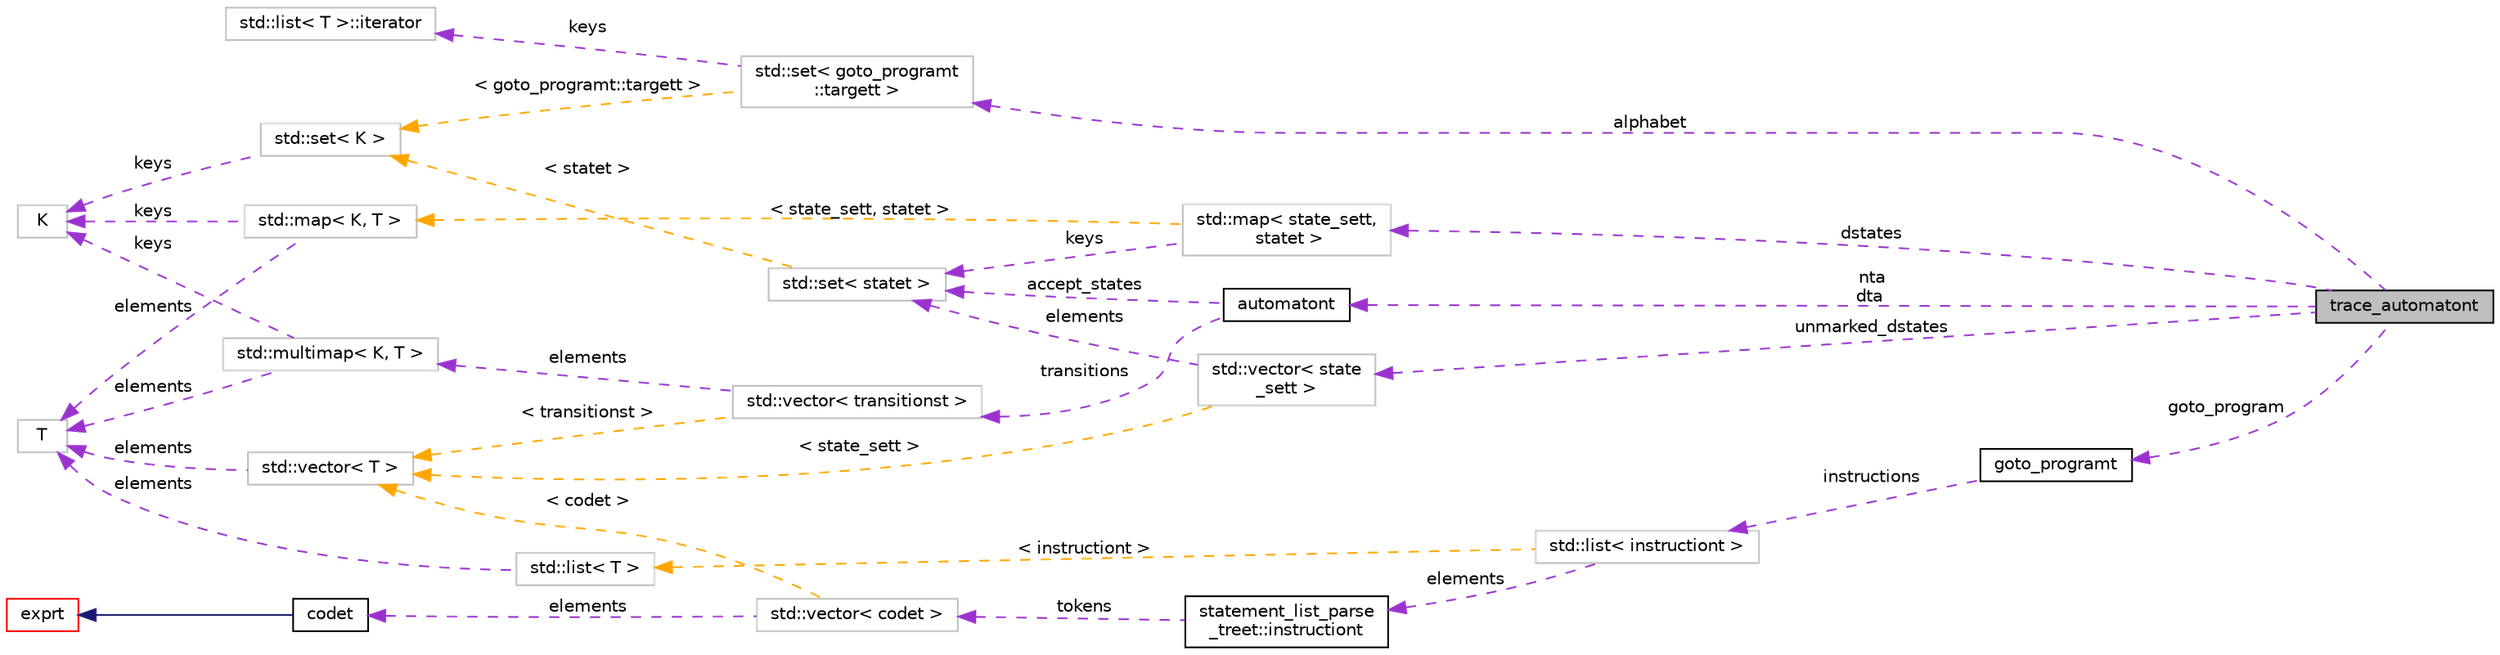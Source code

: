 digraph "trace_automatont"
{
 // LATEX_PDF_SIZE
  bgcolor="transparent";
  edge [fontname="Helvetica",fontsize="10",labelfontname="Helvetica",labelfontsize="10"];
  node [fontname="Helvetica",fontsize="10",shape=record];
  rankdir="LR";
  Node1 [label="trace_automatont",height=0.2,width=0.4,color="black", fillcolor="grey75", style="filled", fontcolor="black",tooltip=" "];
  Node2 -> Node1 [dir="back",color="darkorchid3",fontsize="10",style="dashed",label=" alphabet" ,fontname="Helvetica"];
  Node2 [label="std::set\< goto_programt\l::targett \>",height=0.2,width=0.4,color="grey75",tooltip=" "];
  Node3 -> Node2 [dir="back",color="darkorchid3",fontsize="10",style="dashed",label=" keys" ,fontname="Helvetica"];
  Node3 [label="std::list\< T \>::iterator",height=0.2,width=0.4,color="grey75",tooltip="STL iterator class."];
  Node4 -> Node2 [dir="back",color="orange",fontsize="10",style="dashed",label=" \< goto_programt::targett \>" ,fontname="Helvetica"];
  Node4 [label="std::set\< K \>",height=0.2,width=0.4,color="grey75",tooltip="STL class."];
  Node5 -> Node4 [dir="back",color="darkorchid3",fontsize="10",style="dashed",label=" keys" ,fontname="Helvetica"];
  Node5 [label="K",height=0.2,width=0.4,color="grey75",tooltip=" "];
  Node6 -> Node1 [dir="back",color="darkorchid3",fontsize="10",style="dashed",label=" unmarked_dstates" ,fontname="Helvetica"];
  Node6 [label="std::vector\< state\l_sett \>",height=0.2,width=0.4,color="grey75",tooltip=" "];
  Node7 -> Node6 [dir="back",color="darkorchid3",fontsize="10",style="dashed",label=" elements" ,fontname="Helvetica"];
  Node7 [label="std::set\< statet \>",height=0.2,width=0.4,color="grey75",tooltip=" "];
  Node4 -> Node7 [dir="back",color="orange",fontsize="10",style="dashed",label=" \< statet \>" ,fontname="Helvetica"];
  Node8 -> Node6 [dir="back",color="orange",fontsize="10",style="dashed",label=" \< state_sett \>" ,fontname="Helvetica"];
  Node8 [label="std::vector\< T \>",height=0.2,width=0.4,color="grey75",tooltip="STL class."];
  Node9 -> Node8 [dir="back",color="darkorchid3",fontsize="10",style="dashed",label=" elements" ,fontname="Helvetica"];
  Node9 [label="T",height=0.2,width=0.4,color="grey75",tooltip=" "];
  Node10 -> Node1 [dir="back",color="darkorchid3",fontsize="10",style="dashed",label=" dstates" ,fontname="Helvetica"];
  Node10 [label="std::map\< state_sett,\l statet \>",height=0.2,width=0.4,color="grey75",tooltip=" "];
  Node7 -> Node10 [dir="back",color="darkorchid3",fontsize="10",style="dashed",label=" keys" ,fontname="Helvetica"];
  Node11 -> Node10 [dir="back",color="orange",fontsize="10",style="dashed",label=" \< state_sett, statet \>" ,fontname="Helvetica"];
  Node11 [label="std::map\< K, T \>",height=0.2,width=0.4,color="grey75",tooltip="STL class."];
  Node5 -> Node11 [dir="back",color="darkorchid3",fontsize="10",style="dashed",label=" keys" ,fontname="Helvetica"];
  Node9 -> Node11 [dir="back",color="darkorchid3",fontsize="10",style="dashed",label=" elements" ,fontname="Helvetica"];
  Node12 -> Node1 [dir="back",color="darkorchid3",fontsize="10",style="dashed",label=" nta\ndta" ,fontname="Helvetica"];
  Node12 [label="automatont",height=0.2,width=0.4,color="black",URL="$classautomatont.html",tooltip=" "];
  Node13 -> Node12 [dir="back",color="darkorchid3",fontsize="10",style="dashed",label=" transitions" ,fontname="Helvetica"];
  Node13 [label="std::vector\< transitionst \>",height=0.2,width=0.4,color="grey75",tooltip=" "];
  Node14 -> Node13 [dir="back",color="darkorchid3",fontsize="10",style="dashed",label=" elements" ,fontname="Helvetica"];
  Node14 [label="std::multimap\< K, T \>",height=0.2,width=0.4,color="grey75",tooltip="STL class."];
  Node5 -> Node14 [dir="back",color="darkorchid3",fontsize="10",style="dashed",label=" keys" ,fontname="Helvetica"];
  Node9 -> Node14 [dir="back",color="darkorchid3",fontsize="10",style="dashed",label=" elements" ,fontname="Helvetica"];
  Node8 -> Node13 [dir="back",color="orange",fontsize="10",style="dashed",label=" \< transitionst \>" ,fontname="Helvetica"];
  Node7 -> Node12 [dir="back",color="darkorchid3",fontsize="10",style="dashed",label=" accept_states" ,fontname="Helvetica"];
  Node15 -> Node1 [dir="back",color="darkorchid3",fontsize="10",style="dashed",label=" goto_program" ,fontname="Helvetica"];
  Node15 [label="goto_programt",height=0.2,width=0.4,color="black",URL="$classgoto__programt.html",tooltip="A generic container class for the GOTO intermediate representation of one function."];
  Node16 -> Node15 [dir="back",color="darkorchid3",fontsize="10",style="dashed",label=" instructions" ,fontname="Helvetica"];
  Node16 [label="std::list\< instructiont \>",height=0.2,width=0.4,color="grey75",tooltip=" "];
  Node17 -> Node16 [dir="back",color="darkorchid3",fontsize="10",style="dashed",label=" elements" ,fontname="Helvetica"];
  Node17 [label="statement_list_parse\l_treet::instructiont",height=0.2,width=0.4,color="black",URL="$structstatement__list__parse__treet_1_1instructiont.html",tooltip="Represents a regular Statement List instruction which consists out of one or more codet tokens."];
  Node18 -> Node17 [dir="back",color="darkorchid3",fontsize="10",style="dashed",label=" tokens" ,fontname="Helvetica"];
  Node18 [label="std::vector\< codet \>",height=0.2,width=0.4,color="grey75",tooltip=" "];
  Node19 -> Node18 [dir="back",color="darkorchid3",fontsize="10",style="dashed",label=" elements" ,fontname="Helvetica"];
  Node19 [label="codet",height=0.2,width=0.4,color="black",URL="$classcodet.html",tooltip="Data structure for representing an arbitrary statement in a program."];
  Node20 -> Node19 [dir="back",color="midnightblue",fontsize="10",style="solid",fontname="Helvetica"];
  Node20 [label="exprt",height=0.2,width=0.4,color="red",URL="$classexprt.html",tooltip="Base class for all expressions."];
  Node8 -> Node18 [dir="back",color="orange",fontsize="10",style="dashed",label=" \< codet \>" ,fontname="Helvetica"];
  Node28 -> Node16 [dir="back",color="orange",fontsize="10",style="dashed",label=" \< instructiont \>" ,fontname="Helvetica"];
  Node28 [label="std::list\< T \>",height=0.2,width=0.4,color="grey75",tooltip="STL class."];
  Node9 -> Node28 [dir="back",color="darkorchid3",fontsize="10",style="dashed",label=" elements" ,fontname="Helvetica"];
}

